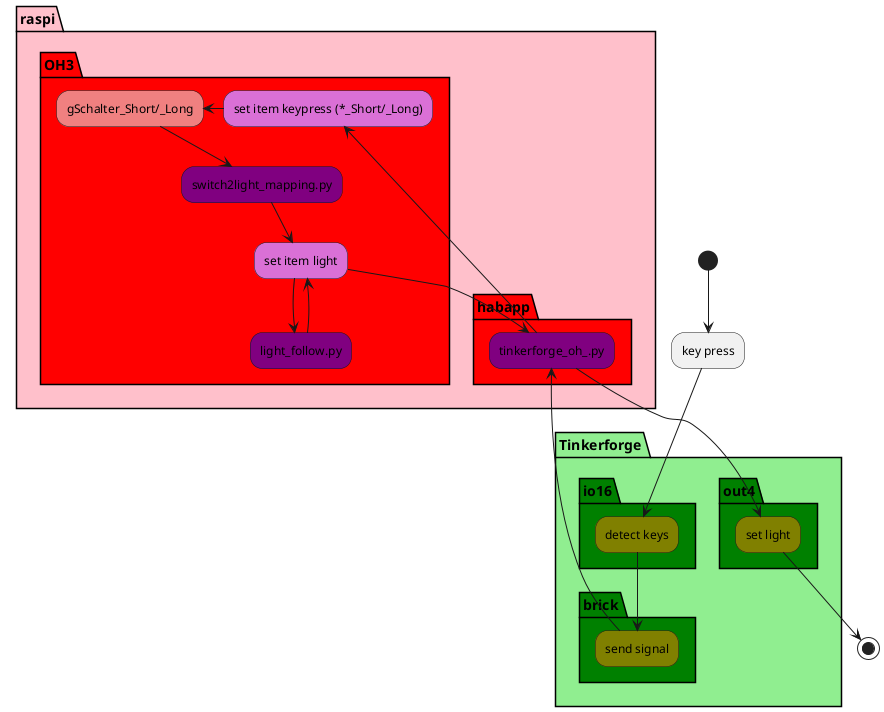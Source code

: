 @startuml lights
(*) --> "key press"

partition Tinkerforge #lightgreen {

  partition io16 #green {
    "key press" --> "detect keys" #olive
  }

  partition out4 #green {
  }

  partition brick #green {
     "detect keys" --> "send signal" #olive
  }
}

partition raspi #pink {

  partition habapp #red {
     "send signal" --> tinkerforge_oh_.py #purple
  }

  partition OH3 #red {
    tinkerforge_oh_.py --> "set item keypress (*_Short/_Long)" #orchid
    "set item keypress (*_Short/_Long)" -> "gSchalter_Short/_Long"  #lightcoral
    "gSchalter_Short/_Long" --> switch2light_mapping.py #purple
    switch2light_mapping.py --> "set item light" #orchid
    "set item light" --> light_follow.py #purple
    light_follow.py --> "set item light"
    "set item light" --> tinkerforge_oh_.py
  }

}

partition out4 #green {
  tinkerforge_oh_.py --> "set light" #olive
}

"set light" --> (*)
@enduml
